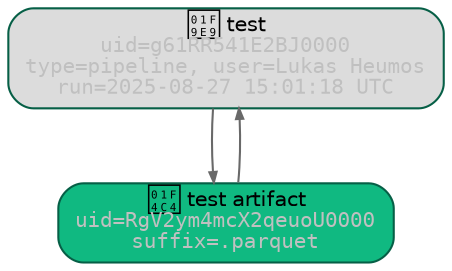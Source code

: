 digraph artifact_RgV2ym4mcX2qeuoU0000 {
	node [color="#065f46" fillcolor=honeydew fontname=Helvetica fontsize=10]
	edge [arrowsize=0.5]
	run_m0NIp3VwyACv3KzG [label=<🧩 test<BR/><FONT COLOR="GREY" POINT-SIZE="10" FACE="Monospace">uid=g61RR541E2BJ0000<BR/>type=pipeline, user=Lukas Heumos<BR/>run=2025-08-27 15:01:18 UTC</FONT>> fillcolor=gainsboro shape=box style="rounded,filled"]
	artifact_RgV2ym4mcX2qeuoU0000 [label=<📄 test artifact<BR/><FONT COLOR="GREY" POINT-SIZE="10" FACE="Monospace">uid=RgV2ym4mcX2qeuoU0000<BR/>suffix=.parquet</FONT>> fillcolor=honeydew shape=box style="rounded,filled"]
	run_m0NIp3VwyACv3KzG -> artifact_RgV2ym4mcX2qeuoU0000 [color=dimgrey]
	artifact_RgV2ym4mcX2qeuoU0000 [label=<📄 test artifact<BR/><FONT COLOR="GREY" POINT-SIZE="10" FACE="Monospace">uid=RgV2ym4mcX2qeuoU0000<BR/>suffix=.parquet</FONT>> fillcolor=honeydew shape=box style="rounded,filled"]
	run_m0NIp3VwyACv3KzG [label=<🧩 test<BR/><FONT COLOR="GREY" POINT-SIZE="10" FACE="Monospace">uid=g61RR541E2BJ0000<BR/>type=pipeline, user=Lukas Heumos<BR/>run=2025-08-27 15:01:18 UTC</FONT>> fillcolor=gainsboro shape=box style="rounded,filled"]
	artifact_RgV2ym4mcX2qeuoU0000 -> run_m0NIp3VwyACv3KzG [color=dimgrey]
	artifact_RgV2ym4mcX2qeuoU0000 [label=<📄 test artifact<BR/><FONT COLOR="GREY" POINT-SIZE="10" FACE="Monospace">uid=RgV2ym4mcX2qeuoU0000<BR/>suffix=.parquet</FONT>> fillcolor="#10b981" shape=box style="rounded,filled"]
}
